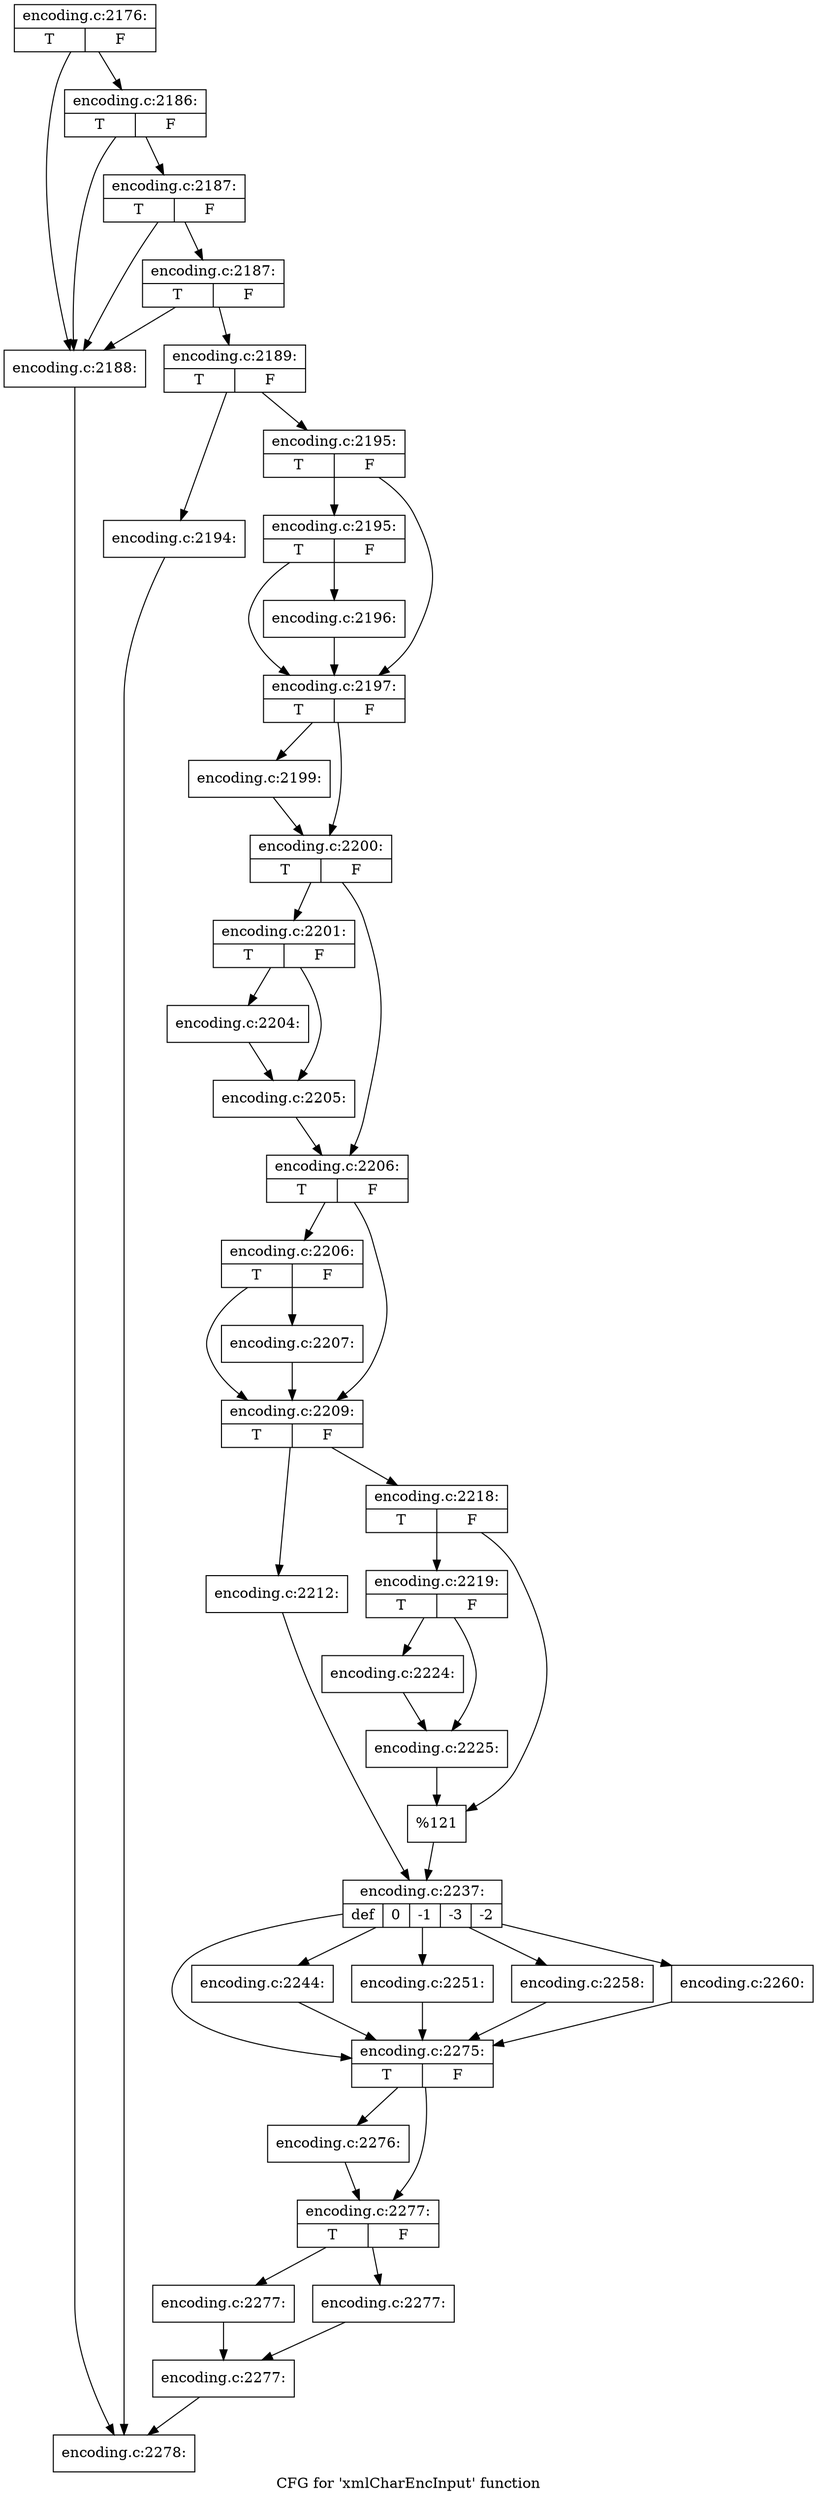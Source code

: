 digraph "CFG for 'xmlCharEncInput' function" {
	label="CFG for 'xmlCharEncInput' function";

	Node0x4657c30 [shape=record,label="{encoding.c:2176:|{<s0>T|<s1>F}}"];
	Node0x4657c30 -> Node0x4707980;
	Node0x4657c30 -> Node0x4707b20;
	Node0x4707b20 [shape=record,label="{encoding.c:2186:|{<s0>T|<s1>F}}"];
	Node0x4707b20 -> Node0x4707980;
	Node0x4707b20 -> Node0x4707aa0;
	Node0x4707aa0 [shape=record,label="{encoding.c:2187:|{<s0>T|<s1>F}}"];
	Node0x4707aa0 -> Node0x4707980;
	Node0x4707aa0 -> Node0x4707a20;
	Node0x4707a20 [shape=record,label="{encoding.c:2187:|{<s0>T|<s1>F}}"];
	Node0x4707a20 -> Node0x4707980;
	Node0x4707a20 -> Node0x47079d0;
	Node0x4707980 [shape=record,label="{encoding.c:2188:}"];
	Node0x4707980 -> Node0x466ab10;
	Node0x47079d0 [shape=record,label="{encoding.c:2189:|{<s0>T|<s1>F}}"];
	Node0x47079d0 -> Node0x4709140;
	Node0x47079d0 -> Node0x4709190;
	Node0x4709140 [shape=record,label="{encoding.c:2194:}"];
	Node0x4709140 -> Node0x466ab10;
	Node0x4709190 [shape=record,label="{encoding.c:2195:|{<s0>T|<s1>F}}"];
	Node0x4709190 -> Node0x47096c0;
	Node0x4709190 -> Node0x4709670;
	Node0x47096c0 [shape=record,label="{encoding.c:2195:|{<s0>T|<s1>F}}"];
	Node0x47096c0 -> Node0x4709620;
	Node0x47096c0 -> Node0x4709670;
	Node0x4709620 [shape=record,label="{encoding.c:2196:}"];
	Node0x4709620 -> Node0x4709670;
	Node0x4709670 [shape=record,label="{encoding.c:2197:|{<s0>T|<s1>F}}"];
	Node0x4709670 -> Node0x470a1a0;
	Node0x4709670 -> Node0x470a1f0;
	Node0x470a1a0 [shape=record,label="{encoding.c:2199:}"];
	Node0x470a1a0 -> Node0x470a1f0;
	Node0x470a1f0 [shape=record,label="{encoding.c:2200:|{<s0>T|<s1>F}}"];
	Node0x470a1f0 -> Node0x470a730;
	Node0x470a1f0 -> Node0x470a780;
	Node0x470a730 [shape=record,label="{encoding.c:2201:|{<s0>T|<s1>F}}"];
	Node0x470a730 -> Node0x470b180;
	Node0x470a730 -> Node0x470b1d0;
	Node0x470b180 [shape=record,label="{encoding.c:2204:}"];
	Node0x470b180 -> Node0x470b1d0;
	Node0x470b1d0 [shape=record,label="{encoding.c:2205:}"];
	Node0x470b1d0 -> Node0x470a780;
	Node0x470a780 [shape=record,label="{encoding.c:2206:|{<s0>T|<s1>F}}"];
	Node0x470a780 -> Node0x470b8a0;
	Node0x470a780 -> Node0x470b850;
	Node0x470b8a0 [shape=record,label="{encoding.c:2206:|{<s0>T|<s1>F}}"];
	Node0x470b8a0 -> Node0x470b800;
	Node0x470b8a0 -> Node0x470b850;
	Node0x470b800 [shape=record,label="{encoding.c:2207:}"];
	Node0x470b800 -> Node0x470b850;
	Node0x470b850 [shape=record,label="{encoding.c:2209:|{<s0>T|<s1>F}}"];
	Node0x470b850 -> Node0x470c470;
	Node0x470b850 -> Node0x470c510;
	Node0x470c470 [shape=record,label="{encoding.c:2212:}"];
	Node0x470c470 -> Node0x470c4c0;
	Node0x470c510 [shape=record,label="{encoding.c:2218:|{<s0>T|<s1>F}}"];
	Node0x470c510 -> Node0x470d830;
	Node0x470c510 -> Node0x470d880;
	Node0x470d830 [shape=record,label="{encoding.c:2219:|{<s0>T|<s1>F}}"];
	Node0x470d830 -> Node0x470eb30;
	Node0x470d830 -> Node0x470eb80;
	Node0x470eb30 [shape=record,label="{encoding.c:2224:}"];
	Node0x470eb30 -> Node0x470eb80;
	Node0x470eb80 [shape=record,label="{encoding.c:2225:}"];
	Node0x470eb80 -> Node0x470d880;
	Node0x470d880 [shape=record,label="{%121}"];
	Node0x470d880 -> Node0x470c4c0;
	Node0x470c4c0 [shape=record,label="{encoding.c:2237:|{<s0>def|<s1>0|<s2>-1|<s3>-3|<s4>-2}}"];
	Node0x470c4c0 -> Node0x470f180;
	Node0x470c4c0 -> Node0x470f5a0;
	Node0x470c4c0 -> Node0x470f680;
	Node0x470c4c0 -> Node0x470f760;
	Node0x470c4c0 -> Node0x470f840;
	Node0x470f5a0 [shape=record,label="{encoding.c:2244:}"];
	Node0x470f5a0 -> Node0x470f180;
	Node0x470f680 [shape=record,label="{encoding.c:2251:}"];
	Node0x470f680 -> Node0x470f180;
	Node0x470f760 [shape=record,label="{encoding.c:2258:}"];
	Node0x470f760 -> Node0x470f180;
	Node0x470f840 [shape=record,label="{encoding.c:2260:}"];
	Node0x470f840 -> Node0x470f180;
	Node0x470f180 [shape=record,label="{encoding.c:2275:|{<s0>T|<s1>F}}"];
	Node0x470f180 -> Node0x470f260;
	Node0x470f180 -> Node0x4711150;
	Node0x470f260 [shape=record,label="{encoding.c:2276:}"];
	Node0x470f260 -> Node0x4711150;
	Node0x4711150 [shape=record,label="{encoding.c:2277:|{<s0>T|<s1>F}}"];
	Node0x4711150 -> Node0x4711600;
	Node0x4711150 -> Node0x4711650;
	Node0x4711600 [shape=record,label="{encoding.c:2277:}"];
	Node0x4711600 -> Node0x47116a0;
	Node0x4711650 [shape=record,label="{encoding.c:2277:}"];
	Node0x4711650 -> Node0x47116a0;
	Node0x47116a0 [shape=record,label="{encoding.c:2277:}"];
	Node0x47116a0 -> Node0x466ab10;
	Node0x466ab10 [shape=record,label="{encoding.c:2278:}"];
}
